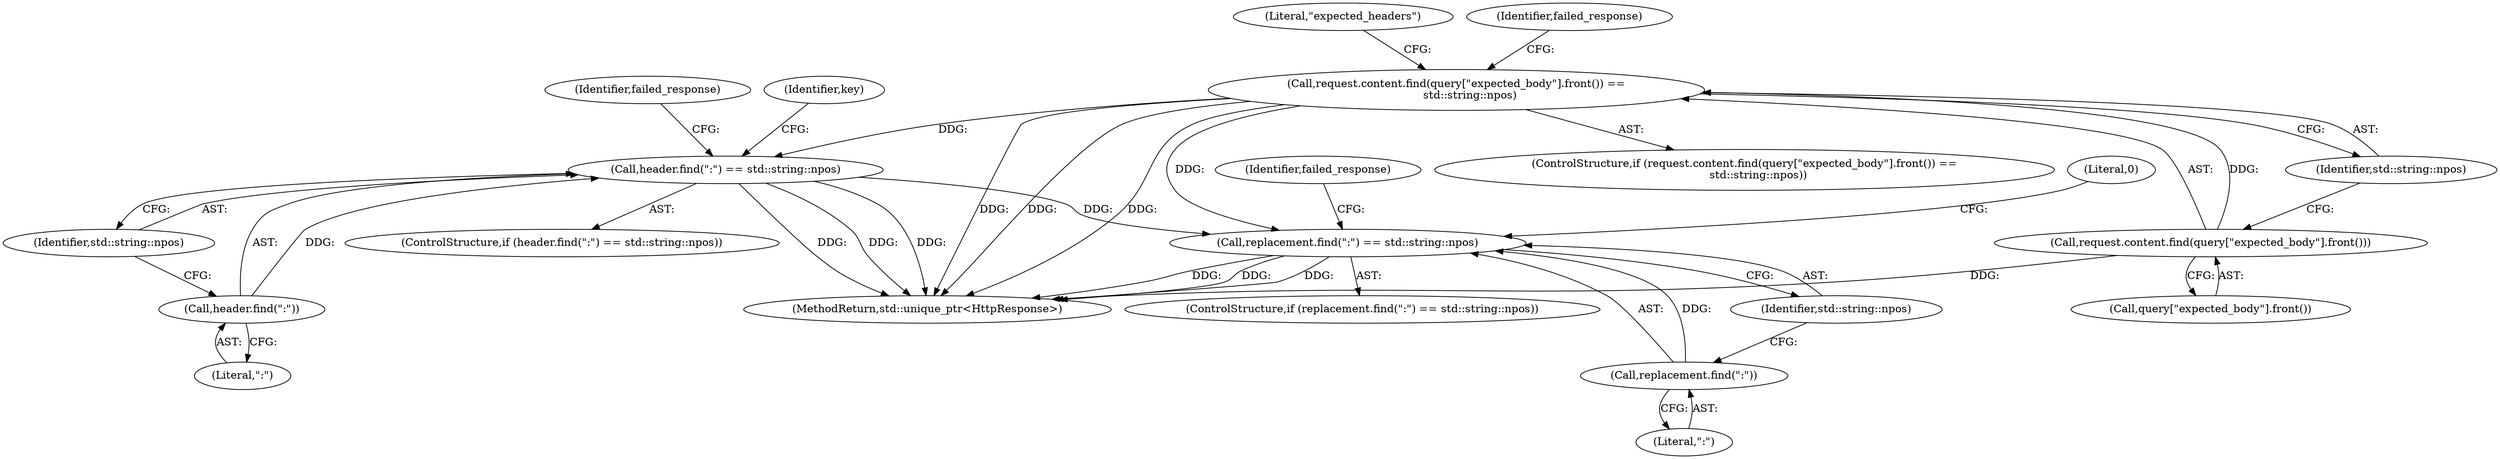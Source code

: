 digraph "1_Chrome_8b10115b2410b4bde18e094ad9fb8c5056134c87_8@del" {
"1000247" [label="(Call,replacement.find(\":\") == std::string::npos)"];
"1000248" [label="(Call,replacement.find(\":\"))"];
"1000145" [label="(Call,request.content.find(query[\"expected_body\"].front()) ==\n        std::string::npos)"];
"1000146" [label="(Call,request.content.find(query[\"expected_body\"].front()))"];
"1000162" [label="(Call,header.find(\":\") == std::string::npos)"];
"1000163" [label="(Call,header.find(\":\"))"];
"1000145" [label="(Call,request.content.find(query[\"expected_body\"].front()) ==\n        std::string::npos)"];
"1000248" [label="(Call,replacement.find(\":\"))"];
"1000163" [label="(Call,header.find(\":\"))"];
"1000253" [label="(Identifier,failed_response)"];
"1000250" [label="(Identifier,std::string::npos)"];
"1000168" [label="(Identifier,failed_response)"];
"1000162" [label="(Call,header.find(\":\") == std::string::npos)"];
"1000144" [label="(ControlStructure,if (request.content.find(query[\"expected_body\"].front()) ==\n        std::string::npos))"];
"1000171" [label="(Identifier,key)"];
"1000164" [label="(Literal,\":\")"];
"1000147" [label="(Call,query[\"expected_body\"].front())"];
"1000258" [label="(Literal,0)"];
"1000156" [label="(Literal,\"expected_headers\")"];
"1000161" [label="(ControlStructure,if (header.find(\":\") == std::string::npos))"];
"1000246" [label="(ControlStructure,if (replacement.find(\":\") == std::string::npos))"];
"1000367" [label="(MethodReturn,std::unique_ptr<HttpResponse>)"];
"1000152" [label="(Identifier,failed_response)"];
"1000247" [label="(Call,replacement.find(\":\") == std::string::npos)"];
"1000148" [label="(Identifier,std::string::npos)"];
"1000146" [label="(Call,request.content.find(query[\"expected_body\"].front()))"];
"1000165" [label="(Identifier,std::string::npos)"];
"1000249" [label="(Literal,\":\")"];
"1000247" -> "1000246"  [label="AST: "];
"1000247" -> "1000250"  [label="CFG: "];
"1000248" -> "1000247"  [label="AST: "];
"1000250" -> "1000247"  [label="AST: "];
"1000253" -> "1000247"  [label="CFG: "];
"1000258" -> "1000247"  [label="CFG: "];
"1000247" -> "1000367"  [label="DDG: "];
"1000247" -> "1000367"  [label="DDG: "];
"1000247" -> "1000367"  [label="DDG: "];
"1000248" -> "1000247"  [label="DDG: "];
"1000145" -> "1000247"  [label="DDG: "];
"1000162" -> "1000247"  [label="DDG: "];
"1000248" -> "1000249"  [label="CFG: "];
"1000249" -> "1000248"  [label="AST: "];
"1000250" -> "1000248"  [label="CFG: "];
"1000145" -> "1000144"  [label="AST: "];
"1000145" -> "1000148"  [label="CFG: "];
"1000146" -> "1000145"  [label="AST: "];
"1000148" -> "1000145"  [label="AST: "];
"1000152" -> "1000145"  [label="CFG: "];
"1000156" -> "1000145"  [label="CFG: "];
"1000145" -> "1000367"  [label="DDG: "];
"1000145" -> "1000367"  [label="DDG: "];
"1000145" -> "1000367"  [label="DDG: "];
"1000146" -> "1000145"  [label="DDG: "];
"1000145" -> "1000162"  [label="DDG: "];
"1000146" -> "1000147"  [label="CFG: "];
"1000147" -> "1000146"  [label="AST: "];
"1000148" -> "1000146"  [label="CFG: "];
"1000146" -> "1000367"  [label="DDG: "];
"1000162" -> "1000161"  [label="AST: "];
"1000162" -> "1000165"  [label="CFG: "];
"1000163" -> "1000162"  [label="AST: "];
"1000165" -> "1000162"  [label="AST: "];
"1000168" -> "1000162"  [label="CFG: "];
"1000171" -> "1000162"  [label="CFG: "];
"1000162" -> "1000367"  [label="DDG: "];
"1000162" -> "1000367"  [label="DDG: "];
"1000162" -> "1000367"  [label="DDG: "];
"1000163" -> "1000162"  [label="DDG: "];
"1000163" -> "1000164"  [label="CFG: "];
"1000164" -> "1000163"  [label="AST: "];
"1000165" -> "1000163"  [label="CFG: "];
}
